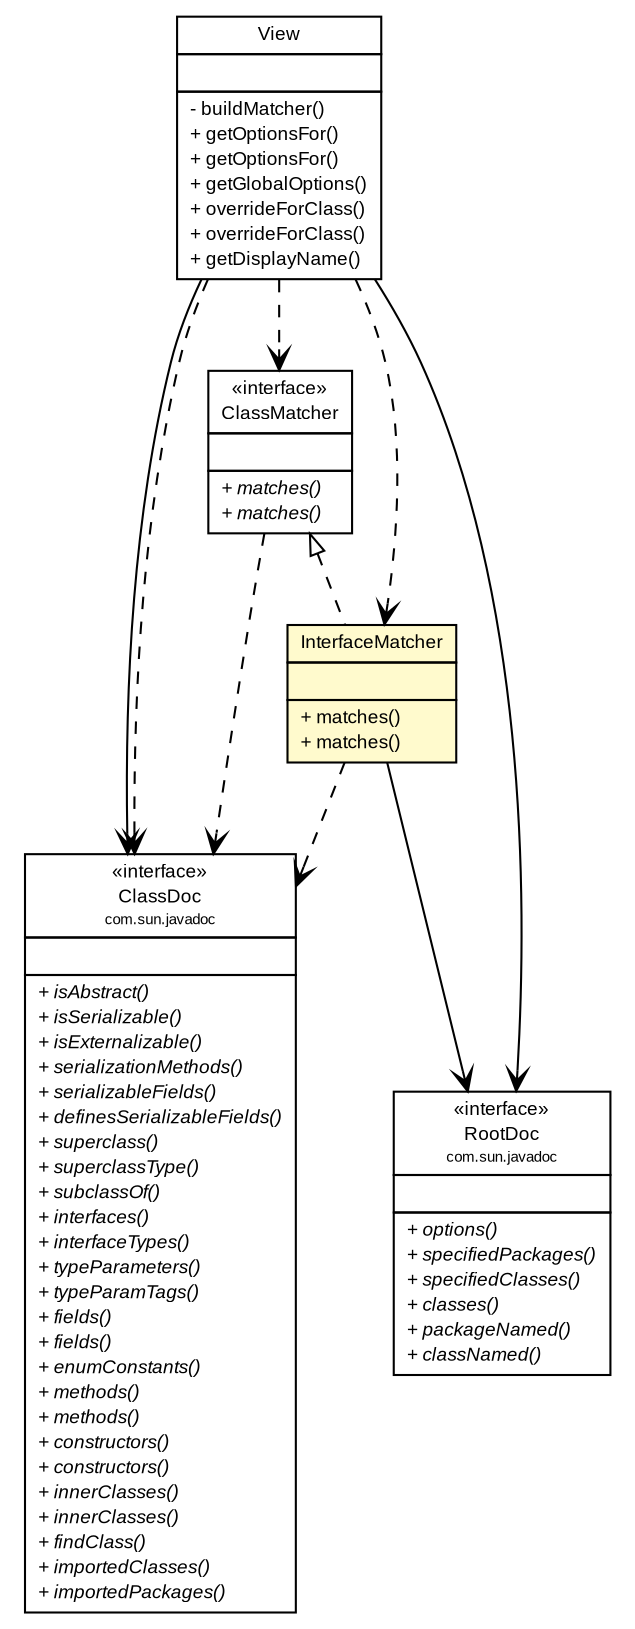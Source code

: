 #!/usr/local/bin/dot
#
# Class diagram 
# Generated by UMLGraph version R5_7_2-32-g40b5a6 (http://www.spinellis.gr/umlgraph/)
#

digraph G {
	edge [fontname="arial",fontsize=10,labelfontname="arial",labelfontsize=10];
	node [fontname="arial",fontsize=10,shape=plaintext];
	nodesep=0.25;
	ranksep=0.5;
	// org.umlgraph.doclet.View
	c410 [label=<<table title="org.umlgraph.doclet.View" border="0" cellborder="1" cellspacing="0" cellpadding="2" port="p" href="./View.html" target="_parent">
		<tr><td><table border="0" cellspacing="0" cellpadding="1">
<tr><td align="center" balign="center"> View </td></tr>
		</table></td></tr>
		<tr><td><table border="0" cellspacing="0" cellpadding="1">
<tr><td align="left" balign="left">  </td></tr>
		</table></td></tr>
		<tr><td><table border="0" cellspacing="0" cellpadding="1">
<tr><td align="left" balign="left"> - buildMatcher() </td></tr>
<tr><td align="left" balign="left"> + getOptionsFor() </td></tr>
<tr><td align="left" balign="left"> + getOptionsFor() </td></tr>
<tr><td align="left" balign="left"> + getGlobalOptions() </td></tr>
<tr><td align="left" balign="left"> + overrideForClass() </td></tr>
<tr><td align="left" balign="left"> + overrideForClass() </td></tr>
<tr><td align="left" balign="left"> + getDisplayName() </td></tr>
		</table></td></tr>
		</table>>, URL="./View.html", fontname="arial", fontcolor="black", fontsize=9.0];
	// org.umlgraph.doclet.InterfaceMatcher
	c426 [label=<<table title="org.umlgraph.doclet.InterfaceMatcher" border="0" cellborder="1" cellspacing="0" cellpadding="2" port="p" bgcolor="lemonChiffon" href="./InterfaceMatcher.html" target="_parent">
		<tr><td><table border="0" cellspacing="0" cellpadding="1">
<tr><td align="center" balign="center"> InterfaceMatcher </td></tr>
		</table></td></tr>
		<tr><td><table border="0" cellspacing="0" cellpadding="1">
<tr><td align="left" balign="left">  </td></tr>
		</table></td></tr>
		<tr><td><table border="0" cellspacing="0" cellpadding="1">
<tr><td align="left" balign="left"> + matches() </td></tr>
<tr><td align="left" balign="left"> + matches() </td></tr>
		</table></td></tr>
		</table>>, URL="./InterfaceMatcher.html", fontname="arial", fontcolor="black", fontsize=9.0];
	// org.umlgraph.doclet.ClassMatcher
	c431 [label=<<table title="org.umlgraph.doclet.ClassMatcher" border="0" cellborder="1" cellspacing="0" cellpadding="2" port="p" href="./ClassMatcher.html" target="_parent">
		<tr><td><table border="0" cellspacing="0" cellpadding="1">
<tr><td align="center" balign="center"> &#171;interface&#187; </td></tr>
<tr><td align="center" balign="center"> ClassMatcher </td></tr>
		</table></td></tr>
		<tr><td><table border="0" cellspacing="0" cellpadding="1">
<tr><td align="left" balign="left">  </td></tr>
		</table></td></tr>
		<tr><td><table border="0" cellspacing="0" cellpadding="1">
<tr><td align="left" balign="left"><font face="arial italic" point-size="9.0"> + matches() </font></td></tr>
<tr><td align="left" balign="left"><font face="arial italic" point-size="9.0"> + matches() </font></td></tr>
		</table></td></tr>
		</table>>, URL="./ClassMatcher.html", fontname="arial", fontcolor="black", fontsize=9.0];
	// org.umlgraph.doclet.View DEPEND org.umlgraph.doclet.ClassMatcher
	c410:p -> c431:p [taillabel="", label="", headlabel="", fontname="arial", fontcolor="black", fontsize=10.0, color="black", arrowhead=open, style=dashed];
	// org.umlgraph.doclet.View DEPEND org.umlgraph.doclet.InterfaceMatcher
	c410:p -> c426:p [taillabel="", label="", headlabel="", fontname="arial", fontcolor="black", fontsize=10.0, color="black", arrowhead=open, style=dashed];
	//org.umlgraph.doclet.InterfaceMatcher implements org.umlgraph.doclet.ClassMatcher
	c431:p -> c426:p [dir=back,arrowtail=empty,style=dashed];
	// org.umlgraph.doclet.View NAVASSOC com.sun.javadoc.ClassDoc
	c410:p -> c437:p [taillabel="", label="", headlabel="", fontname="arial", fontcolor="black", fontsize=10.0, color="black", arrowhead=open];
	// org.umlgraph.doclet.View NAVASSOC com.sun.javadoc.RootDoc
	c410:p -> c438:p [taillabel="", label="", headlabel="", fontname="arial", fontcolor="black", fontsize=10.0, color="black", arrowhead=open];
	// org.umlgraph.doclet.InterfaceMatcher NAVASSOC com.sun.javadoc.RootDoc
	c426:p -> c438:p [taillabel="", label="", headlabel="", fontname="arial", fontcolor="black", fontsize=10.0, color="black", arrowhead=open];
	// org.umlgraph.doclet.View DEPEND com.sun.javadoc.ClassDoc
	c410:p -> c437:p [taillabel="", label="", headlabel="", fontname="arial", fontcolor="black", fontsize=10.0, color="black", arrowhead=open, style=dashed];
	// org.umlgraph.doclet.InterfaceMatcher DEPEND com.sun.javadoc.ClassDoc
	c426:p -> c437:p [taillabel="", label="", headlabel="", fontname="arial", fontcolor="black", fontsize=10.0, color="black", arrowhead=open, style=dashed];
	// org.umlgraph.doclet.ClassMatcher DEPEND com.sun.javadoc.ClassDoc
	c431:p -> c437:p [taillabel="", label="", headlabel="", fontname="arial", fontcolor="black", fontsize=10.0, color="black", arrowhead=open, style=dashed];
	// com.sun.javadoc.RootDoc
	c438 [label=<<table title="com.sun.javadoc.RootDoc" border="0" cellborder="1" cellspacing="0" cellpadding="2" port="p" href="http://docs.oracle.com/javase/7/docs/jdk/api/javadoc/doclet/com/sun/javadoc/RootDoc.html" target="_parent">
		<tr><td><table border="0" cellspacing="0" cellpadding="1">
<tr><td align="center" balign="center"> &#171;interface&#187; </td></tr>
<tr><td align="center" balign="center"> RootDoc </td></tr>
<tr><td align="center" balign="center"><font point-size="7.0"> com.sun.javadoc </font></td></tr>
		</table></td></tr>
		<tr><td><table border="0" cellspacing="0" cellpadding="1">
<tr><td align="left" balign="left">  </td></tr>
		</table></td></tr>
		<tr><td><table border="0" cellspacing="0" cellpadding="1">
<tr><td align="left" balign="left"><font face="arial italic" point-size="9.0"> + options() </font></td></tr>
<tr><td align="left" balign="left"><font face="arial italic" point-size="9.0"> + specifiedPackages() </font></td></tr>
<tr><td align="left" balign="left"><font face="arial italic" point-size="9.0"> + specifiedClasses() </font></td></tr>
<tr><td align="left" balign="left"><font face="arial italic" point-size="9.0"> + classes() </font></td></tr>
<tr><td align="left" balign="left"><font face="arial italic" point-size="9.0"> + packageNamed() </font></td></tr>
<tr><td align="left" balign="left"><font face="arial italic" point-size="9.0"> + classNamed() </font></td></tr>
		</table></td></tr>
		</table>>, URL="http://docs.oracle.com/javase/7/docs/jdk/api/javadoc/doclet/com/sun/javadoc/RootDoc.html", fontname="arial", fontcolor="black", fontsize=9.0];
	// com.sun.javadoc.ClassDoc
	c437 [label=<<table title="com.sun.javadoc.ClassDoc" border="0" cellborder="1" cellspacing="0" cellpadding="2" port="p" href="http://docs.oracle.com/javase/7/docs/jdk/api/javadoc/doclet/com/sun/javadoc/ClassDoc.html" target="_parent">
		<tr><td><table border="0" cellspacing="0" cellpadding="1">
<tr><td align="center" balign="center"> &#171;interface&#187; </td></tr>
<tr><td align="center" balign="center"> ClassDoc </td></tr>
<tr><td align="center" balign="center"><font point-size="7.0"> com.sun.javadoc </font></td></tr>
		</table></td></tr>
		<tr><td><table border="0" cellspacing="0" cellpadding="1">
<tr><td align="left" balign="left">  </td></tr>
		</table></td></tr>
		<tr><td><table border="0" cellspacing="0" cellpadding="1">
<tr><td align="left" balign="left"><font face="arial italic" point-size="9.0"> + isAbstract() </font></td></tr>
<tr><td align="left" balign="left"><font face="arial italic" point-size="9.0"> + isSerializable() </font></td></tr>
<tr><td align="left" balign="left"><font face="arial italic" point-size="9.0"> + isExternalizable() </font></td></tr>
<tr><td align="left" balign="left"><font face="arial italic" point-size="9.0"> + serializationMethods() </font></td></tr>
<tr><td align="left" balign="left"><font face="arial italic" point-size="9.0"> + serializableFields() </font></td></tr>
<tr><td align="left" balign="left"><font face="arial italic" point-size="9.0"> + definesSerializableFields() </font></td></tr>
<tr><td align="left" balign="left"><font face="arial italic" point-size="9.0"> + superclass() </font></td></tr>
<tr><td align="left" balign="left"><font face="arial italic" point-size="9.0"> + superclassType() </font></td></tr>
<tr><td align="left" balign="left"><font face="arial italic" point-size="9.0"> + subclassOf() </font></td></tr>
<tr><td align="left" balign="left"><font face="arial italic" point-size="9.0"> + interfaces() </font></td></tr>
<tr><td align="left" balign="left"><font face="arial italic" point-size="9.0"> + interfaceTypes() </font></td></tr>
<tr><td align="left" balign="left"><font face="arial italic" point-size="9.0"> + typeParameters() </font></td></tr>
<tr><td align="left" balign="left"><font face="arial italic" point-size="9.0"> + typeParamTags() </font></td></tr>
<tr><td align="left" balign="left"><font face="arial italic" point-size="9.0"> + fields() </font></td></tr>
<tr><td align="left" balign="left"><font face="arial italic" point-size="9.0"> + fields() </font></td></tr>
<tr><td align="left" balign="left"><font face="arial italic" point-size="9.0"> + enumConstants() </font></td></tr>
<tr><td align="left" balign="left"><font face="arial italic" point-size="9.0"> + methods() </font></td></tr>
<tr><td align="left" balign="left"><font face="arial italic" point-size="9.0"> + methods() </font></td></tr>
<tr><td align="left" balign="left"><font face="arial italic" point-size="9.0"> + constructors() </font></td></tr>
<tr><td align="left" balign="left"><font face="arial italic" point-size="9.0"> + constructors() </font></td></tr>
<tr><td align="left" balign="left"><font face="arial italic" point-size="9.0"> + innerClasses() </font></td></tr>
<tr><td align="left" balign="left"><font face="arial italic" point-size="9.0"> + innerClasses() </font></td></tr>
<tr><td align="left" balign="left"><font face="arial italic" point-size="9.0"> + findClass() </font></td></tr>
<tr><td align="left" balign="left"><font face="arial italic" point-size="9.0"> + importedClasses() </font></td></tr>
<tr><td align="left" balign="left"><font face="arial italic" point-size="9.0"> + importedPackages() </font></td></tr>
		</table></td></tr>
		</table>>, URL="http://docs.oracle.com/javase/7/docs/jdk/api/javadoc/doclet/com/sun/javadoc/ClassDoc.html", fontname="arial", fontcolor="black", fontsize=9.0];
}

